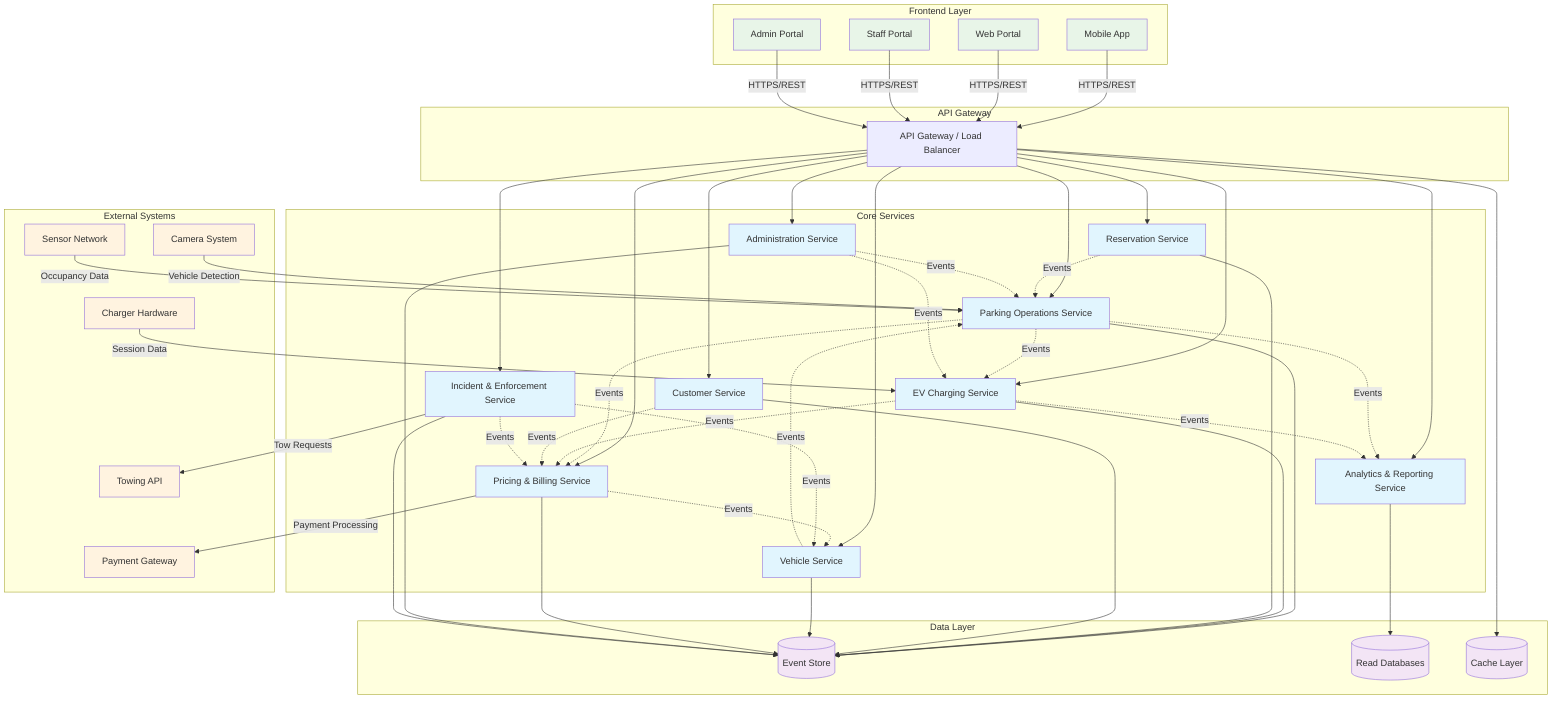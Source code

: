 graph TD
    subgraph "Frontend Layer"
        MobileApp[Mobile App]
        WebPortal[Web Portal]
        StaffPortal[Staff Portal]
        AdminPortal[Admin Portal]
    end

    subgraph "API Gateway"
        Gateway[API Gateway / Load Balancer]
    end

    subgraph "Core Services"
        ParkingOps[Parking Operations Service]
        EVCharging[EV Charging Service]
        Reservations[Reservation Service]
        Customer[Customer Service]
        Vehicle[Vehicle Service]
        Billing[Pricing & Billing Service]
        Admin[Administration Service]
        Incident[Incident & Enforcement Service]
        Analytics[Analytics & Reporting Service]
    end

    subgraph "External Systems"
        CameraSystem[Camera System]
        SensorNetwork[Sensor Network]
        ChargerHW[Charger Hardware]
        PaymentGW[Payment Gateway]
        TowingAPI[Towing API]
    end

    subgraph "Data Layer"
        EventStore[(Event Store)]
        ReadDB[(Read Databases)]
        Cache[(Cache Layer)]
    end

    %% Frontend to Gateway
    MobileApp -->|HTTPS/REST| Gateway
    WebPortal -->|HTTPS/REST| Gateway
    StaffPortal -->|HTTPS/REST| Gateway
    AdminPortal -->|HTTPS/REST| Gateway

    %% Gateway to Services
    Gateway --> ParkingOps
    Gateway --> EVCharging
    Gateway --> Reservations
    Gateway --> Customer
    Gateway --> Vehicle
    Gateway --> Billing
    Gateway --> Admin
    Gateway --> Incident
    Gateway --> Analytics
    
    %% Inter-service Communication (Event-driven)
    ParkingOps -.->|Events| EVCharging
    ParkingOps -.->|Events| Billing
    ParkingOps -.->|Events| Analytics
    EVCharging -.->|Events| Billing
    EVCharging -.->|Events| Analytics
    Reservations -.->|Events| ParkingOps
    Customer -.->|Events| Billing
    Vehicle -.->|Events| ParkingOps
    Billing -.->|Events| Vehicle
    Admin -.->|Events| ParkingOps
    Admin -.->|Events| EVCharging
    Incident -.->|Events| Vehicle
    Incident -.->|Events| Billing

    %% External System Integration
    CameraSystem -->|Vehicle Detection| ParkingOps
    SensorNetwork -->|Occupancy Data| ParkingOps
    ChargerHW -->|Session Data| EVCharging
    Billing -->|Payment Processing| PaymentGW
    Incident -->|Tow Requests| TowingAPI

    %% Data Storage
    ParkingOps --> EventStore
    EVCharging --> EventStore
    Reservations --> EventStore
    Customer --> EventStore
    Vehicle --> EventStore
    Billing --> EventStore
    Admin --> EventStore
    Incident --> EventStore
    
    Analytics --> ReadDB
    Gateway --> Cache
    
    classDef service fill:#e1f5fe
    classDef external fill:#fff3e0
    classDef data fill:#f3e5f5
    classDef frontend fill:#e8f5e8
    
    class ParkingOps,EVCharging,Reservations,Customer,Vehicle,Billing,Admin,Incident,Analytics service
    class PaymentGW,TowingAPI,CameraSystem,SensorNetwork,ChargerHW external
    class EventStore,ReadDB,Cache data
    class MobileApp,WebPortal,StaffPortal,AdminPortal frontend
